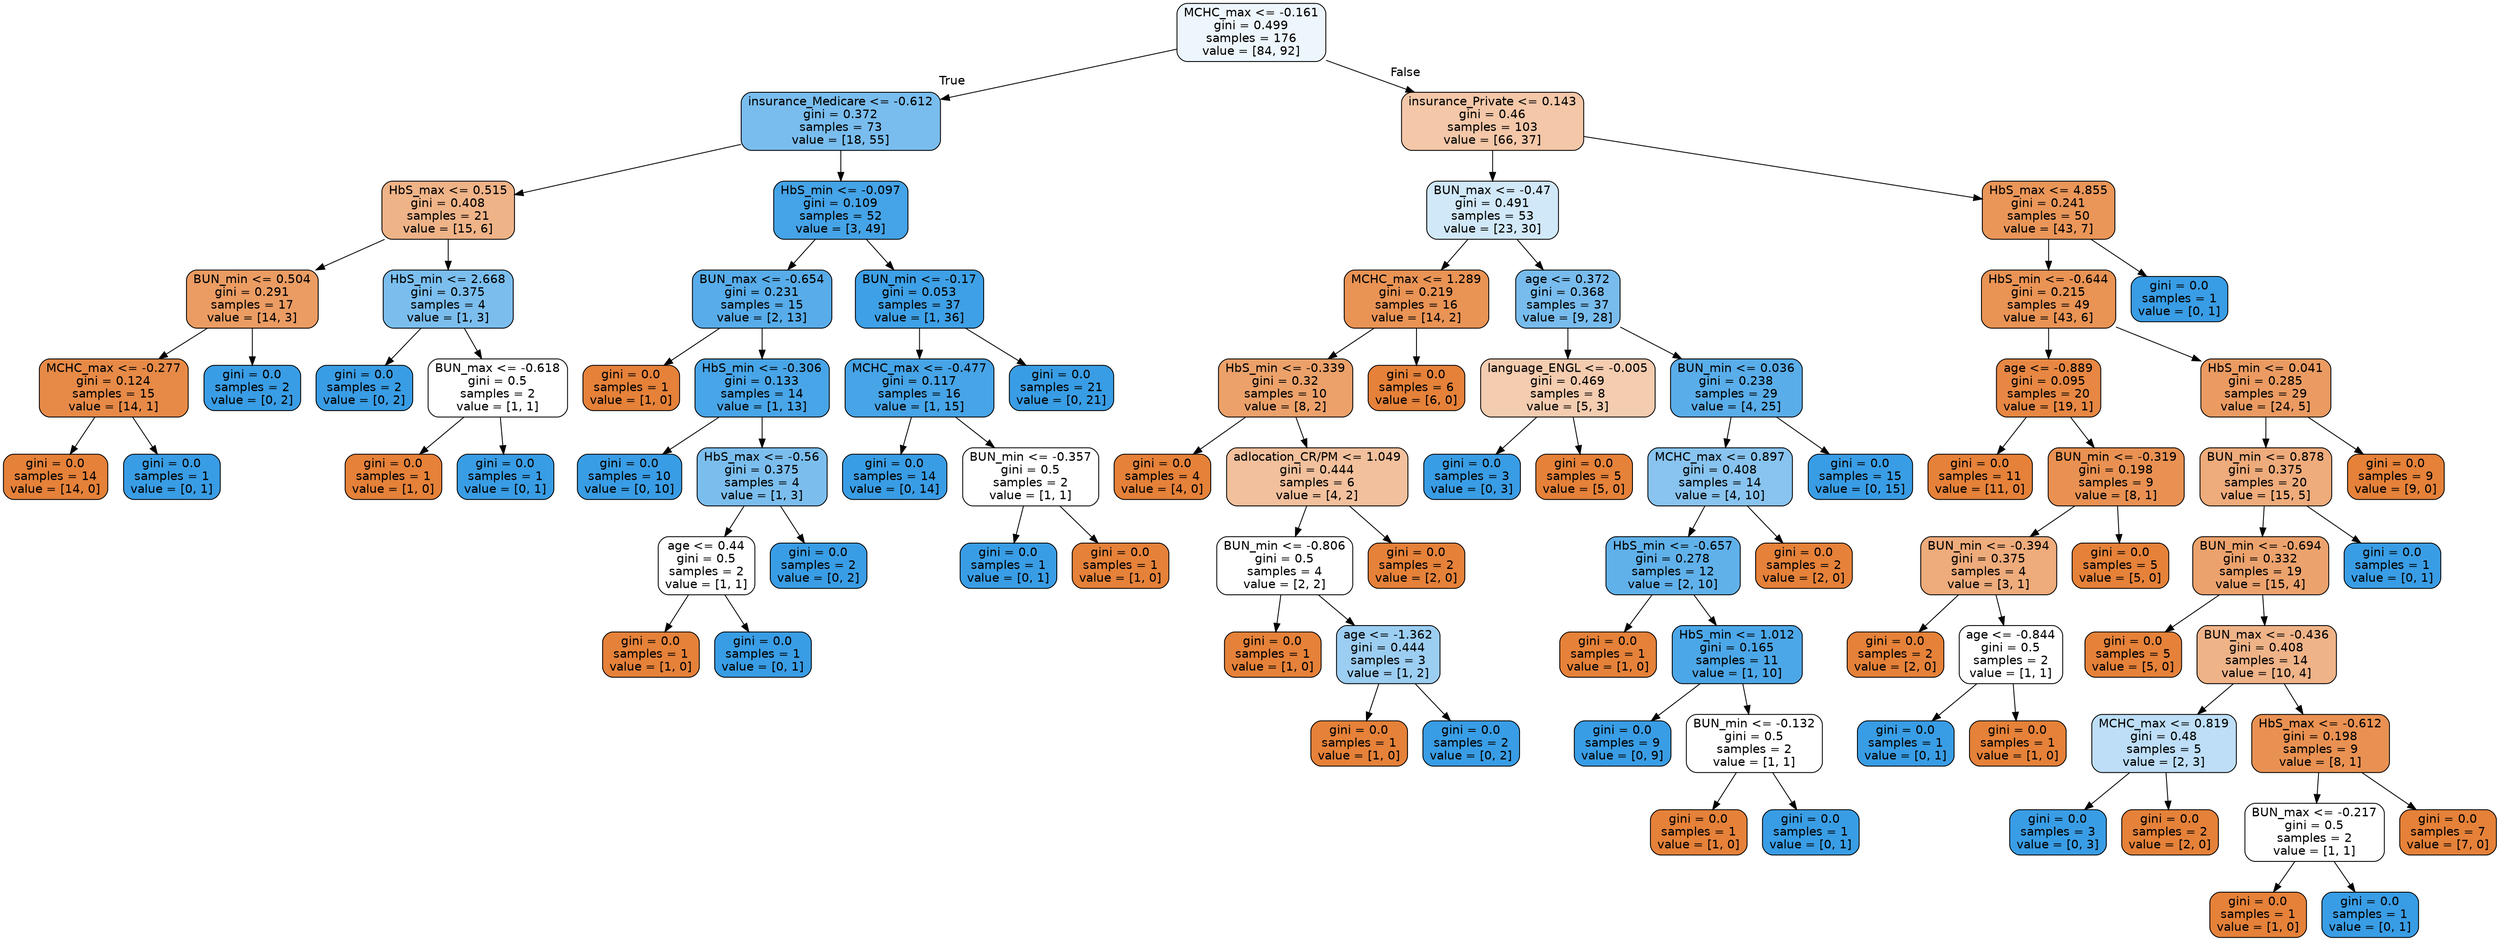digraph Tree {
node [shape=box, style="filled, rounded", color="black", fontname=helvetica] ;
edge [fontname=helvetica] ;
0 [label="MCHC_max <= -0.161\ngini = 0.499\nsamples = 176\nvalue = [84, 92]", fillcolor="#399de516"] ;
1 [label="insurance_Medicare <= -0.612\ngini = 0.372\nsamples = 73\nvalue = [18, 55]", fillcolor="#399de5ac"] ;
0 -> 1 [labeldistance=2.5, labelangle=45, headlabel="True"] ;
2 [label="HbS_max <= 0.515\ngini = 0.408\nsamples = 21\nvalue = [15, 6]", fillcolor="#e5813999"] ;
1 -> 2 ;
3 [label="BUN_min <= 0.504\ngini = 0.291\nsamples = 17\nvalue = [14, 3]", fillcolor="#e58139c8"] ;
2 -> 3 ;
4 [label="MCHC_max <= -0.277\ngini = 0.124\nsamples = 15\nvalue = [14, 1]", fillcolor="#e58139ed"] ;
3 -> 4 ;
5 [label="gini = 0.0\nsamples = 14\nvalue = [14, 0]", fillcolor="#e58139ff"] ;
4 -> 5 ;
6 [label="gini = 0.0\nsamples = 1\nvalue = [0, 1]", fillcolor="#399de5ff"] ;
4 -> 6 ;
7 [label="gini = 0.0\nsamples = 2\nvalue = [0, 2]", fillcolor="#399de5ff"] ;
3 -> 7 ;
8 [label="HbS_min <= 2.668\ngini = 0.375\nsamples = 4\nvalue = [1, 3]", fillcolor="#399de5aa"] ;
2 -> 8 ;
9 [label="gini = 0.0\nsamples = 2\nvalue = [0, 2]", fillcolor="#399de5ff"] ;
8 -> 9 ;
10 [label="BUN_max <= -0.618\ngini = 0.5\nsamples = 2\nvalue = [1, 1]", fillcolor="#e5813900"] ;
8 -> 10 ;
11 [label="gini = 0.0\nsamples = 1\nvalue = [1, 0]", fillcolor="#e58139ff"] ;
10 -> 11 ;
12 [label="gini = 0.0\nsamples = 1\nvalue = [0, 1]", fillcolor="#399de5ff"] ;
10 -> 12 ;
13 [label="HbS_min <= -0.097\ngini = 0.109\nsamples = 52\nvalue = [3, 49]", fillcolor="#399de5ef"] ;
1 -> 13 ;
14 [label="BUN_max <= -0.654\ngini = 0.231\nsamples = 15\nvalue = [2, 13]", fillcolor="#399de5d8"] ;
13 -> 14 ;
15 [label="gini = 0.0\nsamples = 1\nvalue = [1, 0]", fillcolor="#e58139ff"] ;
14 -> 15 ;
16 [label="HbS_min <= -0.306\ngini = 0.133\nsamples = 14\nvalue = [1, 13]", fillcolor="#399de5eb"] ;
14 -> 16 ;
17 [label="gini = 0.0\nsamples = 10\nvalue = [0, 10]", fillcolor="#399de5ff"] ;
16 -> 17 ;
18 [label="HbS_max <= -0.56\ngini = 0.375\nsamples = 4\nvalue = [1, 3]", fillcolor="#399de5aa"] ;
16 -> 18 ;
19 [label="age <= 0.44\ngini = 0.5\nsamples = 2\nvalue = [1, 1]", fillcolor="#e5813900"] ;
18 -> 19 ;
20 [label="gini = 0.0\nsamples = 1\nvalue = [1, 0]", fillcolor="#e58139ff"] ;
19 -> 20 ;
21 [label="gini = 0.0\nsamples = 1\nvalue = [0, 1]", fillcolor="#399de5ff"] ;
19 -> 21 ;
22 [label="gini = 0.0\nsamples = 2\nvalue = [0, 2]", fillcolor="#399de5ff"] ;
18 -> 22 ;
23 [label="BUN_min <= -0.17\ngini = 0.053\nsamples = 37\nvalue = [1, 36]", fillcolor="#399de5f8"] ;
13 -> 23 ;
24 [label="MCHC_max <= -0.477\ngini = 0.117\nsamples = 16\nvalue = [1, 15]", fillcolor="#399de5ee"] ;
23 -> 24 ;
25 [label="gini = 0.0\nsamples = 14\nvalue = [0, 14]", fillcolor="#399de5ff"] ;
24 -> 25 ;
26 [label="BUN_min <= -0.357\ngini = 0.5\nsamples = 2\nvalue = [1, 1]", fillcolor="#e5813900"] ;
24 -> 26 ;
27 [label="gini = 0.0\nsamples = 1\nvalue = [0, 1]", fillcolor="#399de5ff"] ;
26 -> 27 ;
28 [label="gini = 0.0\nsamples = 1\nvalue = [1, 0]", fillcolor="#e58139ff"] ;
26 -> 28 ;
29 [label="gini = 0.0\nsamples = 21\nvalue = [0, 21]", fillcolor="#399de5ff"] ;
23 -> 29 ;
30 [label="insurance_Private <= 0.143\ngini = 0.46\nsamples = 103\nvalue = [66, 37]", fillcolor="#e5813970"] ;
0 -> 30 [labeldistance=2.5, labelangle=-45, headlabel="False"] ;
31 [label="BUN_max <= -0.47\ngini = 0.491\nsamples = 53\nvalue = [23, 30]", fillcolor="#399de53b"] ;
30 -> 31 ;
32 [label="MCHC_max <= 1.289\ngini = 0.219\nsamples = 16\nvalue = [14, 2]", fillcolor="#e58139db"] ;
31 -> 32 ;
33 [label="HbS_min <= -0.339\ngini = 0.32\nsamples = 10\nvalue = [8, 2]", fillcolor="#e58139bf"] ;
32 -> 33 ;
34 [label="gini = 0.0\nsamples = 4\nvalue = [4, 0]", fillcolor="#e58139ff"] ;
33 -> 34 ;
35 [label="adlocation_CR/PM <= 1.049\ngini = 0.444\nsamples = 6\nvalue = [4, 2]", fillcolor="#e581397f"] ;
33 -> 35 ;
36 [label="BUN_min <= -0.806\ngini = 0.5\nsamples = 4\nvalue = [2, 2]", fillcolor="#e5813900"] ;
35 -> 36 ;
37 [label="gini = 0.0\nsamples = 1\nvalue = [1, 0]", fillcolor="#e58139ff"] ;
36 -> 37 ;
38 [label="age <= -1.362\ngini = 0.444\nsamples = 3\nvalue = [1, 2]", fillcolor="#399de57f"] ;
36 -> 38 ;
39 [label="gini = 0.0\nsamples = 1\nvalue = [1, 0]", fillcolor="#e58139ff"] ;
38 -> 39 ;
40 [label="gini = 0.0\nsamples = 2\nvalue = [0, 2]", fillcolor="#399de5ff"] ;
38 -> 40 ;
41 [label="gini = 0.0\nsamples = 2\nvalue = [2, 0]", fillcolor="#e58139ff"] ;
35 -> 41 ;
42 [label="gini = 0.0\nsamples = 6\nvalue = [6, 0]", fillcolor="#e58139ff"] ;
32 -> 42 ;
43 [label="age <= 0.372\ngini = 0.368\nsamples = 37\nvalue = [9, 28]", fillcolor="#399de5ad"] ;
31 -> 43 ;
44 [label="language_ENGL <= -0.005\ngini = 0.469\nsamples = 8\nvalue = [5, 3]", fillcolor="#e5813966"] ;
43 -> 44 ;
45 [label="gini = 0.0\nsamples = 3\nvalue = [0, 3]", fillcolor="#399de5ff"] ;
44 -> 45 ;
46 [label="gini = 0.0\nsamples = 5\nvalue = [5, 0]", fillcolor="#e58139ff"] ;
44 -> 46 ;
47 [label="BUN_min <= 0.036\ngini = 0.238\nsamples = 29\nvalue = [4, 25]", fillcolor="#399de5d6"] ;
43 -> 47 ;
48 [label="MCHC_max <= 0.897\ngini = 0.408\nsamples = 14\nvalue = [4, 10]", fillcolor="#399de599"] ;
47 -> 48 ;
49 [label="HbS_min <= -0.657\ngini = 0.278\nsamples = 12\nvalue = [2, 10]", fillcolor="#399de5cc"] ;
48 -> 49 ;
50 [label="gini = 0.0\nsamples = 1\nvalue = [1, 0]", fillcolor="#e58139ff"] ;
49 -> 50 ;
51 [label="HbS_min <= 1.012\ngini = 0.165\nsamples = 11\nvalue = [1, 10]", fillcolor="#399de5e6"] ;
49 -> 51 ;
52 [label="gini = 0.0\nsamples = 9\nvalue = [0, 9]", fillcolor="#399de5ff"] ;
51 -> 52 ;
53 [label="BUN_min <= -0.132\ngini = 0.5\nsamples = 2\nvalue = [1, 1]", fillcolor="#e5813900"] ;
51 -> 53 ;
54 [label="gini = 0.0\nsamples = 1\nvalue = [1, 0]", fillcolor="#e58139ff"] ;
53 -> 54 ;
55 [label="gini = 0.0\nsamples = 1\nvalue = [0, 1]", fillcolor="#399de5ff"] ;
53 -> 55 ;
56 [label="gini = 0.0\nsamples = 2\nvalue = [2, 0]", fillcolor="#e58139ff"] ;
48 -> 56 ;
57 [label="gini = 0.0\nsamples = 15\nvalue = [0, 15]", fillcolor="#399de5ff"] ;
47 -> 57 ;
58 [label="HbS_max <= 4.855\ngini = 0.241\nsamples = 50\nvalue = [43, 7]", fillcolor="#e58139d5"] ;
30 -> 58 ;
59 [label="HbS_min <= -0.644\ngini = 0.215\nsamples = 49\nvalue = [43, 6]", fillcolor="#e58139db"] ;
58 -> 59 ;
60 [label="age <= -0.889\ngini = 0.095\nsamples = 20\nvalue = [19, 1]", fillcolor="#e58139f2"] ;
59 -> 60 ;
61 [label="gini = 0.0\nsamples = 11\nvalue = [11, 0]", fillcolor="#e58139ff"] ;
60 -> 61 ;
62 [label="BUN_min <= -0.319\ngini = 0.198\nsamples = 9\nvalue = [8, 1]", fillcolor="#e58139df"] ;
60 -> 62 ;
63 [label="BUN_min <= -0.394\ngini = 0.375\nsamples = 4\nvalue = [3, 1]", fillcolor="#e58139aa"] ;
62 -> 63 ;
64 [label="gini = 0.0\nsamples = 2\nvalue = [2, 0]", fillcolor="#e58139ff"] ;
63 -> 64 ;
65 [label="age <= -0.844\ngini = 0.5\nsamples = 2\nvalue = [1, 1]", fillcolor="#e5813900"] ;
63 -> 65 ;
66 [label="gini = 0.0\nsamples = 1\nvalue = [0, 1]", fillcolor="#399de5ff"] ;
65 -> 66 ;
67 [label="gini = 0.0\nsamples = 1\nvalue = [1, 0]", fillcolor="#e58139ff"] ;
65 -> 67 ;
68 [label="gini = 0.0\nsamples = 5\nvalue = [5, 0]", fillcolor="#e58139ff"] ;
62 -> 68 ;
69 [label="HbS_min <= 0.041\ngini = 0.285\nsamples = 29\nvalue = [24, 5]", fillcolor="#e58139ca"] ;
59 -> 69 ;
70 [label="BUN_min <= 0.878\ngini = 0.375\nsamples = 20\nvalue = [15, 5]", fillcolor="#e58139aa"] ;
69 -> 70 ;
71 [label="BUN_min <= -0.694\ngini = 0.332\nsamples = 19\nvalue = [15, 4]", fillcolor="#e58139bb"] ;
70 -> 71 ;
72 [label="gini = 0.0\nsamples = 5\nvalue = [5, 0]", fillcolor="#e58139ff"] ;
71 -> 72 ;
73 [label="BUN_max <= -0.436\ngini = 0.408\nsamples = 14\nvalue = [10, 4]", fillcolor="#e5813999"] ;
71 -> 73 ;
74 [label="MCHC_max <= 0.819\ngini = 0.48\nsamples = 5\nvalue = [2, 3]", fillcolor="#399de555"] ;
73 -> 74 ;
75 [label="gini = 0.0\nsamples = 3\nvalue = [0, 3]", fillcolor="#399de5ff"] ;
74 -> 75 ;
76 [label="gini = 0.0\nsamples = 2\nvalue = [2, 0]", fillcolor="#e58139ff"] ;
74 -> 76 ;
77 [label="HbS_max <= -0.612\ngini = 0.198\nsamples = 9\nvalue = [8, 1]", fillcolor="#e58139df"] ;
73 -> 77 ;
78 [label="BUN_max <= -0.217\ngini = 0.5\nsamples = 2\nvalue = [1, 1]", fillcolor="#e5813900"] ;
77 -> 78 ;
79 [label="gini = 0.0\nsamples = 1\nvalue = [1, 0]", fillcolor="#e58139ff"] ;
78 -> 79 ;
80 [label="gini = 0.0\nsamples = 1\nvalue = [0, 1]", fillcolor="#399de5ff"] ;
78 -> 80 ;
81 [label="gini = 0.0\nsamples = 7\nvalue = [7, 0]", fillcolor="#e58139ff"] ;
77 -> 81 ;
82 [label="gini = 0.0\nsamples = 1\nvalue = [0, 1]", fillcolor="#399de5ff"] ;
70 -> 82 ;
83 [label="gini = 0.0\nsamples = 9\nvalue = [9, 0]", fillcolor="#e58139ff"] ;
69 -> 83 ;
84 [label="gini = 0.0\nsamples = 1\nvalue = [0, 1]", fillcolor="#399de5ff"] ;
58 -> 84 ;
}